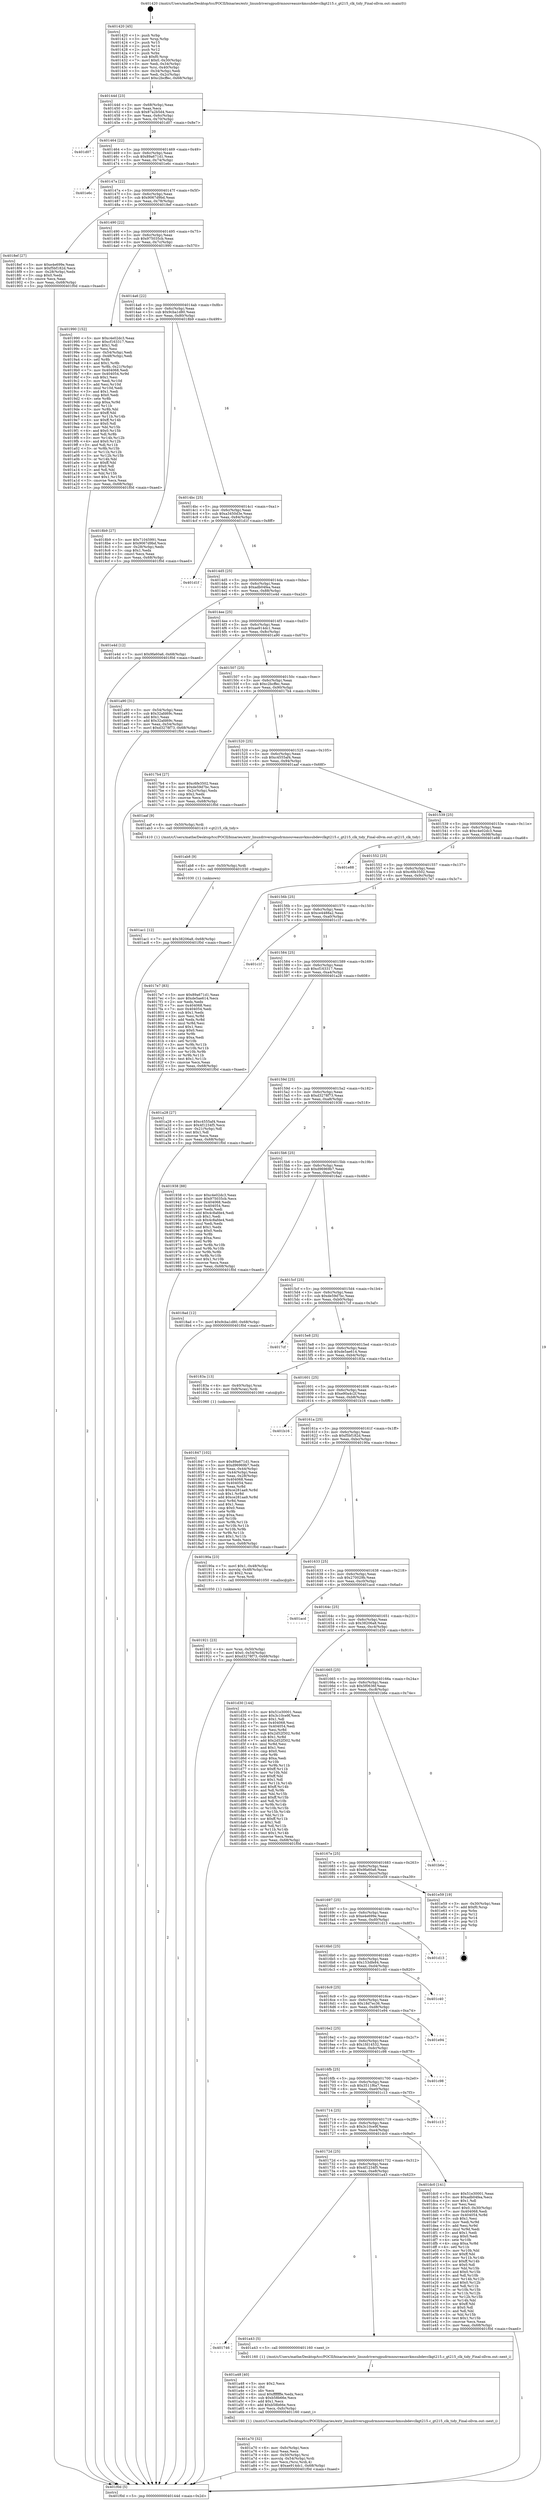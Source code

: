 digraph "0x401420" {
  label = "0x401420 (/mnt/c/Users/mathe/Desktop/tcc/POCII/binaries/extr_linuxdriversgpudrmnouveaunvkmsubdevclkgt215.c_gt215_clk_tidy_Final-ollvm.out::main(0))"
  labelloc = "t"
  node[shape=record]

  Entry [label="",width=0.3,height=0.3,shape=circle,fillcolor=black,style=filled]
  "0x40144d" [label="{
     0x40144d [23]\l
     | [instrs]\l
     &nbsp;&nbsp;0x40144d \<+3\>: mov -0x68(%rbp),%eax\l
     &nbsp;&nbsp;0x401450 \<+2\>: mov %eax,%ecx\l
     &nbsp;&nbsp;0x401452 \<+6\>: sub $0x87a2b5d4,%ecx\l
     &nbsp;&nbsp;0x401458 \<+3\>: mov %eax,-0x6c(%rbp)\l
     &nbsp;&nbsp;0x40145b \<+3\>: mov %ecx,-0x70(%rbp)\l
     &nbsp;&nbsp;0x40145e \<+6\>: je 0000000000401d07 \<main+0x8e7\>\l
  }"]
  "0x401d07" [label="{
     0x401d07\l
  }", style=dashed]
  "0x401464" [label="{
     0x401464 [22]\l
     | [instrs]\l
     &nbsp;&nbsp;0x401464 \<+5\>: jmp 0000000000401469 \<main+0x49\>\l
     &nbsp;&nbsp;0x401469 \<+3\>: mov -0x6c(%rbp),%eax\l
     &nbsp;&nbsp;0x40146c \<+5\>: sub $0x89a671d1,%eax\l
     &nbsp;&nbsp;0x401471 \<+3\>: mov %eax,-0x74(%rbp)\l
     &nbsp;&nbsp;0x401474 \<+6\>: je 0000000000401e6c \<main+0xa4c\>\l
  }"]
  Exit [label="",width=0.3,height=0.3,shape=circle,fillcolor=black,style=filled,peripheries=2]
  "0x401e6c" [label="{
     0x401e6c\l
  }", style=dashed]
  "0x40147a" [label="{
     0x40147a [22]\l
     | [instrs]\l
     &nbsp;&nbsp;0x40147a \<+5\>: jmp 000000000040147f \<main+0x5f\>\l
     &nbsp;&nbsp;0x40147f \<+3\>: mov -0x6c(%rbp),%eax\l
     &nbsp;&nbsp;0x401482 \<+5\>: sub $0x9067d9bd,%eax\l
     &nbsp;&nbsp;0x401487 \<+3\>: mov %eax,-0x78(%rbp)\l
     &nbsp;&nbsp;0x40148a \<+6\>: je 00000000004018ef \<main+0x4cf\>\l
  }"]
  "0x401ac1" [label="{
     0x401ac1 [12]\l
     | [instrs]\l
     &nbsp;&nbsp;0x401ac1 \<+7\>: movl $0x38206a8,-0x68(%rbp)\l
     &nbsp;&nbsp;0x401ac8 \<+5\>: jmp 0000000000401f0d \<main+0xaed\>\l
  }"]
  "0x4018ef" [label="{
     0x4018ef [27]\l
     | [instrs]\l
     &nbsp;&nbsp;0x4018ef \<+5\>: mov $0xe4e699e,%eax\l
     &nbsp;&nbsp;0x4018f4 \<+5\>: mov $0xf5bf182d,%ecx\l
     &nbsp;&nbsp;0x4018f9 \<+3\>: mov -0x28(%rbp),%edx\l
     &nbsp;&nbsp;0x4018fc \<+3\>: cmp $0x0,%edx\l
     &nbsp;&nbsp;0x4018ff \<+3\>: cmove %ecx,%eax\l
     &nbsp;&nbsp;0x401902 \<+3\>: mov %eax,-0x68(%rbp)\l
     &nbsp;&nbsp;0x401905 \<+5\>: jmp 0000000000401f0d \<main+0xaed\>\l
  }"]
  "0x401490" [label="{
     0x401490 [22]\l
     | [instrs]\l
     &nbsp;&nbsp;0x401490 \<+5\>: jmp 0000000000401495 \<main+0x75\>\l
     &nbsp;&nbsp;0x401495 \<+3\>: mov -0x6c(%rbp),%eax\l
     &nbsp;&nbsp;0x401498 \<+5\>: sub $0x975035cb,%eax\l
     &nbsp;&nbsp;0x40149d \<+3\>: mov %eax,-0x7c(%rbp)\l
     &nbsp;&nbsp;0x4014a0 \<+6\>: je 0000000000401990 \<main+0x570\>\l
  }"]
  "0x401ab8" [label="{
     0x401ab8 [9]\l
     | [instrs]\l
     &nbsp;&nbsp;0x401ab8 \<+4\>: mov -0x50(%rbp),%rdi\l
     &nbsp;&nbsp;0x401abc \<+5\>: call 0000000000401030 \<free@plt\>\l
     | [calls]\l
     &nbsp;&nbsp;0x401030 \{1\} (unknown)\l
  }"]
  "0x401990" [label="{
     0x401990 [152]\l
     | [instrs]\l
     &nbsp;&nbsp;0x401990 \<+5\>: mov $0xc4e02dc3,%eax\l
     &nbsp;&nbsp;0x401995 \<+5\>: mov $0xcf163317,%ecx\l
     &nbsp;&nbsp;0x40199a \<+2\>: mov $0x1,%dl\l
     &nbsp;&nbsp;0x40199c \<+2\>: xor %esi,%esi\l
     &nbsp;&nbsp;0x40199e \<+3\>: mov -0x54(%rbp),%edi\l
     &nbsp;&nbsp;0x4019a1 \<+3\>: cmp -0x48(%rbp),%edi\l
     &nbsp;&nbsp;0x4019a4 \<+4\>: setl %r8b\l
     &nbsp;&nbsp;0x4019a8 \<+4\>: and $0x1,%r8b\l
     &nbsp;&nbsp;0x4019ac \<+4\>: mov %r8b,-0x21(%rbp)\l
     &nbsp;&nbsp;0x4019b0 \<+7\>: mov 0x404068,%edi\l
     &nbsp;&nbsp;0x4019b7 \<+8\>: mov 0x404054,%r9d\l
     &nbsp;&nbsp;0x4019bf \<+3\>: sub $0x1,%esi\l
     &nbsp;&nbsp;0x4019c2 \<+3\>: mov %edi,%r10d\l
     &nbsp;&nbsp;0x4019c5 \<+3\>: add %esi,%r10d\l
     &nbsp;&nbsp;0x4019c8 \<+4\>: imul %r10d,%edi\l
     &nbsp;&nbsp;0x4019cc \<+3\>: and $0x1,%edi\l
     &nbsp;&nbsp;0x4019cf \<+3\>: cmp $0x0,%edi\l
     &nbsp;&nbsp;0x4019d2 \<+4\>: sete %r8b\l
     &nbsp;&nbsp;0x4019d6 \<+4\>: cmp $0xa,%r9d\l
     &nbsp;&nbsp;0x4019da \<+4\>: setl %r11b\l
     &nbsp;&nbsp;0x4019de \<+3\>: mov %r8b,%bl\l
     &nbsp;&nbsp;0x4019e1 \<+3\>: xor $0xff,%bl\l
     &nbsp;&nbsp;0x4019e4 \<+3\>: mov %r11b,%r14b\l
     &nbsp;&nbsp;0x4019e7 \<+4\>: xor $0xff,%r14b\l
     &nbsp;&nbsp;0x4019eb \<+3\>: xor $0x0,%dl\l
     &nbsp;&nbsp;0x4019ee \<+3\>: mov %bl,%r15b\l
     &nbsp;&nbsp;0x4019f1 \<+4\>: and $0x0,%r15b\l
     &nbsp;&nbsp;0x4019f5 \<+3\>: and %dl,%r8b\l
     &nbsp;&nbsp;0x4019f8 \<+3\>: mov %r14b,%r12b\l
     &nbsp;&nbsp;0x4019fb \<+4\>: and $0x0,%r12b\l
     &nbsp;&nbsp;0x4019ff \<+3\>: and %dl,%r11b\l
     &nbsp;&nbsp;0x401a02 \<+3\>: or %r8b,%r15b\l
     &nbsp;&nbsp;0x401a05 \<+3\>: or %r11b,%r12b\l
     &nbsp;&nbsp;0x401a08 \<+3\>: xor %r12b,%r15b\l
     &nbsp;&nbsp;0x401a0b \<+3\>: or %r14b,%bl\l
     &nbsp;&nbsp;0x401a0e \<+3\>: xor $0xff,%bl\l
     &nbsp;&nbsp;0x401a11 \<+3\>: or $0x0,%dl\l
     &nbsp;&nbsp;0x401a14 \<+2\>: and %dl,%bl\l
     &nbsp;&nbsp;0x401a16 \<+3\>: or %bl,%r15b\l
     &nbsp;&nbsp;0x401a19 \<+4\>: test $0x1,%r15b\l
     &nbsp;&nbsp;0x401a1d \<+3\>: cmovne %ecx,%eax\l
     &nbsp;&nbsp;0x401a20 \<+3\>: mov %eax,-0x68(%rbp)\l
     &nbsp;&nbsp;0x401a23 \<+5\>: jmp 0000000000401f0d \<main+0xaed\>\l
  }"]
  "0x4014a6" [label="{
     0x4014a6 [22]\l
     | [instrs]\l
     &nbsp;&nbsp;0x4014a6 \<+5\>: jmp 00000000004014ab \<main+0x8b\>\l
     &nbsp;&nbsp;0x4014ab \<+3\>: mov -0x6c(%rbp),%eax\l
     &nbsp;&nbsp;0x4014ae \<+5\>: sub $0x9cba1d80,%eax\l
     &nbsp;&nbsp;0x4014b3 \<+3\>: mov %eax,-0x80(%rbp)\l
     &nbsp;&nbsp;0x4014b6 \<+6\>: je 00000000004018b9 \<main+0x499\>\l
  }"]
  "0x401a70" [label="{
     0x401a70 [32]\l
     | [instrs]\l
     &nbsp;&nbsp;0x401a70 \<+6\>: mov -0xfc(%rbp),%ecx\l
     &nbsp;&nbsp;0x401a76 \<+3\>: imul %eax,%ecx\l
     &nbsp;&nbsp;0x401a79 \<+4\>: mov -0x50(%rbp),%rsi\l
     &nbsp;&nbsp;0x401a7d \<+4\>: movslq -0x54(%rbp),%rdi\l
     &nbsp;&nbsp;0x401a81 \<+3\>: mov %ecx,(%rsi,%rdi,4)\l
     &nbsp;&nbsp;0x401a84 \<+7\>: movl $0xae914dc1,-0x68(%rbp)\l
     &nbsp;&nbsp;0x401a8b \<+5\>: jmp 0000000000401f0d \<main+0xaed\>\l
  }"]
  "0x4018b9" [label="{
     0x4018b9 [27]\l
     | [instrs]\l
     &nbsp;&nbsp;0x4018b9 \<+5\>: mov $0x71045991,%eax\l
     &nbsp;&nbsp;0x4018be \<+5\>: mov $0x9067d9bd,%ecx\l
     &nbsp;&nbsp;0x4018c3 \<+3\>: mov -0x28(%rbp),%edx\l
     &nbsp;&nbsp;0x4018c6 \<+3\>: cmp $0x1,%edx\l
     &nbsp;&nbsp;0x4018c9 \<+3\>: cmovl %ecx,%eax\l
     &nbsp;&nbsp;0x4018cc \<+3\>: mov %eax,-0x68(%rbp)\l
     &nbsp;&nbsp;0x4018cf \<+5\>: jmp 0000000000401f0d \<main+0xaed\>\l
  }"]
  "0x4014bc" [label="{
     0x4014bc [25]\l
     | [instrs]\l
     &nbsp;&nbsp;0x4014bc \<+5\>: jmp 00000000004014c1 \<main+0xa1\>\l
     &nbsp;&nbsp;0x4014c1 \<+3\>: mov -0x6c(%rbp),%eax\l
     &nbsp;&nbsp;0x4014c4 \<+5\>: sub $0xa3450d3e,%eax\l
     &nbsp;&nbsp;0x4014c9 \<+6\>: mov %eax,-0x84(%rbp)\l
     &nbsp;&nbsp;0x4014cf \<+6\>: je 0000000000401d1f \<main+0x8ff\>\l
  }"]
  "0x401a48" [label="{
     0x401a48 [40]\l
     | [instrs]\l
     &nbsp;&nbsp;0x401a48 \<+5\>: mov $0x2,%ecx\l
     &nbsp;&nbsp;0x401a4d \<+1\>: cltd\l
     &nbsp;&nbsp;0x401a4e \<+2\>: idiv %ecx\l
     &nbsp;&nbsp;0x401a50 \<+6\>: imul $0xfffffffe,%edx,%ecx\l
     &nbsp;&nbsp;0x401a56 \<+6\>: sub $0xb58b66e,%ecx\l
     &nbsp;&nbsp;0x401a5c \<+3\>: add $0x1,%ecx\l
     &nbsp;&nbsp;0x401a5f \<+6\>: add $0xb58b66e,%ecx\l
     &nbsp;&nbsp;0x401a65 \<+6\>: mov %ecx,-0xfc(%rbp)\l
     &nbsp;&nbsp;0x401a6b \<+5\>: call 0000000000401160 \<next_i\>\l
     | [calls]\l
     &nbsp;&nbsp;0x401160 \{1\} (/mnt/c/Users/mathe/Desktop/tcc/POCII/binaries/extr_linuxdriversgpudrmnouveaunvkmsubdevclkgt215.c_gt215_clk_tidy_Final-ollvm.out::next_i)\l
  }"]
  "0x401d1f" [label="{
     0x401d1f\l
  }", style=dashed]
  "0x4014d5" [label="{
     0x4014d5 [25]\l
     | [instrs]\l
     &nbsp;&nbsp;0x4014d5 \<+5\>: jmp 00000000004014da \<main+0xba\>\l
     &nbsp;&nbsp;0x4014da \<+3\>: mov -0x6c(%rbp),%eax\l
     &nbsp;&nbsp;0x4014dd \<+5\>: sub $0xadb04fea,%eax\l
     &nbsp;&nbsp;0x4014e2 \<+6\>: mov %eax,-0x88(%rbp)\l
     &nbsp;&nbsp;0x4014e8 \<+6\>: je 0000000000401e4d \<main+0xa2d\>\l
  }"]
  "0x401746" [label="{
     0x401746\l
  }", style=dashed]
  "0x401e4d" [label="{
     0x401e4d [12]\l
     | [instrs]\l
     &nbsp;&nbsp;0x401e4d \<+7\>: movl $0x9fa60a6,-0x68(%rbp)\l
     &nbsp;&nbsp;0x401e54 \<+5\>: jmp 0000000000401f0d \<main+0xaed\>\l
  }"]
  "0x4014ee" [label="{
     0x4014ee [25]\l
     | [instrs]\l
     &nbsp;&nbsp;0x4014ee \<+5\>: jmp 00000000004014f3 \<main+0xd3\>\l
     &nbsp;&nbsp;0x4014f3 \<+3\>: mov -0x6c(%rbp),%eax\l
     &nbsp;&nbsp;0x4014f6 \<+5\>: sub $0xae914dc1,%eax\l
     &nbsp;&nbsp;0x4014fb \<+6\>: mov %eax,-0x8c(%rbp)\l
     &nbsp;&nbsp;0x401501 \<+6\>: je 0000000000401a90 \<main+0x670\>\l
  }"]
  "0x401a43" [label="{
     0x401a43 [5]\l
     | [instrs]\l
     &nbsp;&nbsp;0x401a43 \<+5\>: call 0000000000401160 \<next_i\>\l
     | [calls]\l
     &nbsp;&nbsp;0x401160 \{1\} (/mnt/c/Users/mathe/Desktop/tcc/POCII/binaries/extr_linuxdriversgpudrmnouveaunvkmsubdevclkgt215.c_gt215_clk_tidy_Final-ollvm.out::next_i)\l
  }"]
  "0x401a90" [label="{
     0x401a90 [31]\l
     | [instrs]\l
     &nbsp;&nbsp;0x401a90 \<+3\>: mov -0x54(%rbp),%eax\l
     &nbsp;&nbsp;0x401a93 \<+5\>: sub $0x32afd69c,%eax\l
     &nbsp;&nbsp;0x401a98 \<+3\>: add $0x1,%eax\l
     &nbsp;&nbsp;0x401a9b \<+5\>: add $0x32afd69c,%eax\l
     &nbsp;&nbsp;0x401aa0 \<+3\>: mov %eax,-0x54(%rbp)\l
     &nbsp;&nbsp;0x401aa3 \<+7\>: movl $0xd3278f73,-0x68(%rbp)\l
     &nbsp;&nbsp;0x401aaa \<+5\>: jmp 0000000000401f0d \<main+0xaed\>\l
  }"]
  "0x401507" [label="{
     0x401507 [25]\l
     | [instrs]\l
     &nbsp;&nbsp;0x401507 \<+5\>: jmp 000000000040150c \<main+0xec\>\l
     &nbsp;&nbsp;0x40150c \<+3\>: mov -0x6c(%rbp),%eax\l
     &nbsp;&nbsp;0x40150f \<+5\>: sub $0xc2bcffec,%eax\l
     &nbsp;&nbsp;0x401514 \<+6\>: mov %eax,-0x90(%rbp)\l
     &nbsp;&nbsp;0x40151a \<+6\>: je 00000000004017b4 \<main+0x394\>\l
  }"]
  "0x40172d" [label="{
     0x40172d [25]\l
     | [instrs]\l
     &nbsp;&nbsp;0x40172d \<+5\>: jmp 0000000000401732 \<main+0x312\>\l
     &nbsp;&nbsp;0x401732 \<+3\>: mov -0x6c(%rbp),%eax\l
     &nbsp;&nbsp;0x401735 \<+5\>: sub $0x4f1234f5,%eax\l
     &nbsp;&nbsp;0x40173a \<+6\>: mov %eax,-0xe8(%rbp)\l
     &nbsp;&nbsp;0x401740 \<+6\>: je 0000000000401a43 \<main+0x623\>\l
  }"]
  "0x4017b4" [label="{
     0x4017b4 [27]\l
     | [instrs]\l
     &nbsp;&nbsp;0x4017b4 \<+5\>: mov $0xc6fe3502,%eax\l
     &nbsp;&nbsp;0x4017b9 \<+5\>: mov $0xde59d7bc,%ecx\l
     &nbsp;&nbsp;0x4017be \<+3\>: mov -0x2c(%rbp),%edx\l
     &nbsp;&nbsp;0x4017c1 \<+3\>: cmp $0x2,%edx\l
     &nbsp;&nbsp;0x4017c4 \<+3\>: cmovne %ecx,%eax\l
     &nbsp;&nbsp;0x4017c7 \<+3\>: mov %eax,-0x68(%rbp)\l
     &nbsp;&nbsp;0x4017ca \<+5\>: jmp 0000000000401f0d \<main+0xaed\>\l
  }"]
  "0x401520" [label="{
     0x401520 [25]\l
     | [instrs]\l
     &nbsp;&nbsp;0x401520 \<+5\>: jmp 0000000000401525 \<main+0x105\>\l
     &nbsp;&nbsp;0x401525 \<+3\>: mov -0x6c(%rbp),%eax\l
     &nbsp;&nbsp;0x401528 \<+5\>: sub $0xc4555af4,%eax\l
     &nbsp;&nbsp;0x40152d \<+6\>: mov %eax,-0x94(%rbp)\l
     &nbsp;&nbsp;0x401533 \<+6\>: je 0000000000401aaf \<main+0x68f\>\l
  }"]
  "0x401f0d" [label="{
     0x401f0d [5]\l
     | [instrs]\l
     &nbsp;&nbsp;0x401f0d \<+5\>: jmp 000000000040144d \<main+0x2d\>\l
  }"]
  "0x401420" [label="{
     0x401420 [45]\l
     | [instrs]\l
     &nbsp;&nbsp;0x401420 \<+1\>: push %rbp\l
     &nbsp;&nbsp;0x401421 \<+3\>: mov %rsp,%rbp\l
     &nbsp;&nbsp;0x401424 \<+2\>: push %r15\l
     &nbsp;&nbsp;0x401426 \<+2\>: push %r14\l
     &nbsp;&nbsp;0x401428 \<+2\>: push %r12\l
     &nbsp;&nbsp;0x40142a \<+1\>: push %rbx\l
     &nbsp;&nbsp;0x40142b \<+7\>: sub $0xf0,%rsp\l
     &nbsp;&nbsp;0x401432 \<+7\>: movl $0x0,-0x30(%rbp)\l
     &nbsp;&nbsp;0x401439 \<+3\>: mov %edi,-0x34(%rbp)\l
     &nbsp;&nbsp;0x40143c \<+4\>: mov %rsi,-0x40(%rbp)\l
     &nbsp;&nbsp;0x401440 \<+3\>: mov -0x34(%rbp),%edi\l
     &nbsp;&nbsp;0x401443 \<+3\>: mov %edi,-0x2c(%rbp)\l
     &nbsp;&nbsp;0x401446 \<+7\>: movl $0xc2bcffec,-0x68(%rbp)\l
  }"]
  "0x401dc0" [label="{
     0x401dc0 [141]\l
     | [instrs]\l
     &nbsp;&nbsp;0x401dc0 \<+5\>: mov $0x51e30001,%eax\l
     &nbsp;&nbsp;0x401dc5 \<+5\>: mov $0xadb04fea,%ecx\l
     &nbsp;&nbsp;0x401dca \<+2\>: mov $0x1,%dl\l
     &nbsp;&nbsp;0x401dcc \<+2\>: xor %esi,%esi\l
     &nbsp;&nbsp;0x401dce \<+7\>: movl $0x0,-0x30(%rbp)\l
     &nbsp;&nbsp;0x401dd5 \<+7\>: mov 0x404068,%edi\l
     &nbsp;&nbsp;0x401ddc \<+8\>: mov 0x404054,%r8d\l
     &nbsp;&nbsp;0x401de4 \<+3\>: sub $0x1,%esi\l
     &nbsp;&nbsp;0x401de7 \<+3\>: mov %edi,%r9d\l
     &nbsp;&nbsp;0x401dea \<+3\>: add %esi,%r9d\l
     &nbsp;&nbsp;0x401ded \<+4\>: imul %r9d,%edi\l
     &nbsp;&nbsp;0x401df1 \<+3\>: and $0x1,%edi\l
     &nbsp;&nbsp;0x401df4 \<+3\>: cmp $0x0,%edi\l
     &nbsp;&nbsp;0x401df7 \<+4\>: sete %r10b\l
     &nbsp;&nbsp;0x401dfb \<+4\>: cmp $0xa,%r8d\l
     &nbsp;&nbsp;0x401dff \<+4\>: setl %r11b\l
     &nbsp;&nbsp;0x401e03 \<+3\>: mov %r10b,%bl\l
     &nbsp;&nbsp;0x401e06 \<+3\>: xor $0xff,%bl\l
     &nbsp;&nbsp;0x401e09 \<+3\>: mov %r11b,%r14b\l
     &nbsp;&nbsp;0x401e0c \<+4\>: xor $0xff,%r14b\l
     &nbsp;&nbsp;0x401e10 \<+3\>: xor $0x0,%dl\l
     &nbsp;&nbsp;0x401e13 \<+3\>: mov %bl,%r15b\l
     &nbsp;&nbsp;0x401e16 \<+4\>: and $0x0,%r15b\l
     &nbsp;&nbsp;0x401e1a \<+3\>: and %dl,%r10b\l
     &nbsp;&nbsp;0x401e1d \<+3\>: mov %r14b,%r12b\l
     &nbsp;&nbsp;0x401e20 \<+4\>: and $0x0,%r12b\l
     &nbsp;&nbsp;0x401e24 \<+3\>: and %dl,%r11b\l
     &nbsp;&nbsp;0x401e27 \<+3\>: or %r10b,%r15b\l
     &nbsp;&nbsp;0x401e2a \<+3\>: or %r11b,%r12b\l
     &nbsp;&nbsp;0x401e2d \<+3\>: xor %r12b,%r15b\l
     &nbsp;&nbsp;0x401e30 \<+3\>: or %r14b,%bl\l
     &nbsp;&nbsp;0x401e33 \<+3\>: xor $0xff,%bl\l
     &nbsp;&nbsp;0x401e36 \<+3\>: or $0x0,%dl\l
     &nbsp;&nbsp;0x401e39 \<+2\>: and %dl,%bl\l
     &nbsp;&nbsp;0x401e3b \<+3\>: or %bl,%r15b\l
     &nbsp;&nbsp;0x401e3e \<+4\>: test $0x1,%r15b\l
     &nbsp;&nbsp;0x401e42 \<+3\>: cmovne %ecx,%eax\l
     &nbsp;&nbsp;0x401e45 \<+3\>: mov %eax,-0x68(%rbp)\l
     &nbsp;&nbsp;0x401e48 \<+5\>: jmp 0000000000401f0d \<main+0xaed\>\l
  }"]
  "0x401aaf" [label="{
     0x401aaf [9]\l
     | [instrs]\l
     &nbsp;&nbsp;0x401aaf \<+4\>: mov -0x50(%rbp),%rdi\l
     &nbsp;&nbsp;0x401ab3 \<+5\>: call 0000000000401410 \<gt215_clk_tidy\>\l
     | [calls]\l
     &nbsp;&nbsp;0x401410 \{1\} (/mnt/c/Users/mathe/Desktop/tcc/POCII/binaries/extr_linuxdriversgpudrmnouveaunvkmsubdevclkgt215.c_gt215_clk_tidy_Final-ollvm.out::gt215_clk_tidy)\l
  }"]
  "0x401539" [label="{
     0x401539 [25]\l
     | [instrs]\l
     &nbsp;&nbsp;0x401539 \<+5\>: jmp 000000000040153e \<main+0x11e\>\l
     &nbsp;&nbsp;0x40153e \<+3\>: mov -0x6c(%rbp),%eax\l
     &nbsp;&nbsp;0x401541 \<+5\>: sub $0xc4e02dc3,%eax\l
     &nbsp;&nbsp;0x401546 \<+6\>: mov %eax,-0x98(%rbp)\l
     &nbsp;&nbsp;0x40154c \<+6\>: je 0000000000401e88 \<main+0xa68\>\l
  }"]
  "0x401714" [label="{
     0x401714 [25]\l
     | [instrs]\l
     &nbsp;&nbsp;0x401714 \<+5\>: jmp 0000000000401719 \<main+0x2f9\>\l
     &nbsp;&nbsp;0x401719 \<+3\>: mov -0x6c(%rbp),%eax\l
     &nbsp;&nbsp;0x40171c \<+5\>: sub $0x3c10ce9f,%eax\l
     &nbsp;&nbsp;0x401721 \<+6\>: mov %eax,-0xe4(%rbp)\l
     &nbsp;&nbsp;0x401727 \<+6\>: je 0000000000401dc0 \<main+0x9a0\>\l
  }"]
  "0x401e88" [label="{
     0x401e88\l
  }", style=dashed]
  "0x401552" [label="{
     0x401552 [25]\l
     | [instrs]\l
     &nbsp;&nbsp;0x401552 \<+5\>: jmp 0000000000401557 \<main+0x137\>\l
     &nbsp;&nbsp;0x401557 \<+3\>: mov -0x6c(%rbp),%eax\l
     &nbsp;&nbsp;0x40155a \<+5\>: sub $0xc6fe3502,%eax\l
     &nbsp;&nbsp;0x40155f \<+6\>: mov %eax,-0x9c(%rbp)\l
     &nbsp;&nbsp;0x401565 \<+6\>: je 00000000004017e7 \<main+0x3c7\>\l
  }"]
  "0x401c13" [label="{
     0x401c13\l
  }", style=dashed]
  "0x4017e7" [label="{
     0x4017e7 [83]\l
     | [instrs]\l
     &nbsp;&nbsp;0x4017e7 \<+5\>: mov $0x89a671d1,%eax\l
     &nbsp;&nbsp;0x4017ec \<+5\>: mov $0xde5ae614,%ecx\l
     &nbsp;&nbsp;0x4017f1 \<+2\>: xor %edx,%edx\l
     &nbsp;&nbsp;0x4017f3 \<+7\>: mov 0x404068,%esi\l
     &nbsp;&nbsp;0x4017fa \<+7\>: mov 0x404054,%edi\l
     &nbsp;&nbsp;0x401801 \<+3\>: sub $0x1,%edx\l
     &nbsp;&nbsp;0x401804 \<+3\>: mov %esi,%r8d\l
     &nbsp;&nbsp;0x401807 \<+3\>: add %edx,%r8d\l
     &nbsp;&nbsp;0x40180a \<+4\>: imul %r8d,%esi\l
     &nbsp;&nbsp;0x40180e \<+3\>: and $0x1,%esi\l
     &nbsp;&nbsp;0x401811 \<+3\>: cmp $0x0,%esi\l
     &nbsp;&nbsp;0x401814 \<+4\>: sete %r9b\l
     &nbsp;&nbsp;0x401818 \<+3\>: cmp $0xa,%edi\l
     &nbsp;&nbsp;0x40181b \<+4\>: setl %r10b\l
     &nbsp;&nbsp;0x40181f \<+3\>: mov %r9b,%r11b\l
     &nbsp;&nbsp;0x401822 \<+3\>: and %r10b,%r11b\l
     &nbsp;&nbsp;0x401825 \<+3\>: xor %r10b,%r9b\l
     &nbsp;&nbsp;0x401828 \<+3\>: or %r9b,%r11b\l
     &nbsp;&nbsp;0x40182b \<+4\>: test $0x1,%r11b\l
     &nbsp;&nbsp;0x40182f \<+3\>: cmovne %ecx,%eax\l
     &nbsp;&nbsp;0x401832 \<+3\>: mov %eax,-0x68(%rbp)\l
     &nbsp;&nbsp;0x401835 \<+5\>: jmp 0000000000401f0d \<main+0xaed\>\l
  }"]
  "0x40156b" [label="{
     0x40156b [25]\l
     | [instrs]\l
     &nbsp;&nbsp;0x40156b \<+5\>: jmp 0000000000401570 \<main+0x150\>\l
     &nbsp;&nbsp;0x401570 \<+3\>: mov -0x6c(%rbp),%eax\l
     &nbsp;&nbsp;0x401573 \<+5\>: sub $0xce4488a2,%eax\l
     &nbsp;&nbsp;0x401578 \<+6\>: mov %eax,-0xa0(%rbp)\l
     &nbsp;&nbsp;0x40157e \<+6\>: je 0000000000401c1f \<main+0x7ff\>\l
  }"]
  "0x4016fb" [label="{
     0x4016fb [25]\l
     | [instrs]\l
     &nbsp;&nbsp;0x4016fb \<+5\>: jmp 0000000000401700 \<main+0x2e0\>\l
     &nbsp;&nbsp;0x401700 \<+3\>: mov -0x6c(%rbp),%eax\l
     &nbsp;&nbsp;0x401703 \<+5\>: sub $0x3511f6a7,%eax\l
     &nbsp;&nbsp;0x401708 \<+6\>: mov %eax,-0xe0(%rbp)\l
     &nbsp;&nbsp;0x40170e \<+6\>: je 0000000000401c13 \<main+0x7f3\>\l
  }"]
  "0x401c1f" [label="{
     0x401c1f\l
  }", style=dashed]
  "0x401584" [label="{
     0x401584 [25]\l
     | [instrs]\l
     &nbsp;&nbsp;0x401584 \<+5\>: jmp 0000000000401589 \<main+0x169\>\l
     &nbsp;&nbsp;0x401589 \<+3\>: mov -0x6c(%rbp),%eax\l
     &nbsp;&nbsp;0x40158c \<+5\>: sub $0xcf163317,%eax\l
     &nbsp;&nbsp;0x401591 \<+6\>: mov %eax,-0xa4(%rbp)\l
     &nbsp;&nbsp;0x401597 \<+6\>: je 0000000000401a28 \<main+0x608\>\l
  }"]
  "0x401c98" [label="{
     0x401c98\l
  }", style=dashed]
  "0x401a28" [label="{
     0x401a28 [27]\l
     | [instrs]\l
     &nbsp;&nbsp;0x401a28 \<+5\>: mov $0xc4555af4,%eax\l
     &nbsp;&nbsp;0x401a2d \<+5\>: mov $0x4f1234f5,%ecx\l
     &nbsp;&nbsp;0x401a32 \<+3\>: mov -0x21(%rbp),%dl\l
     &nbsp;&nbsp;0x401a35 \<+3\>: test $0x1,%dl\l
     &nbsp;&nbsp;0x401a38 \<+3\>: cmovne %ecx,%eax\l
     &nbsp;&nbsp;0x401a3b \<+3\>: mov %eax,-0x68(%rbp)\l
     &nbsp;&nbsp;0x401a3e \<+5\>: jmp 0000000000401f0d \<main+0xaed\>\l
  }"]
  "0x40159d" [label="{
     0x40159d [25]\l
     | [instrs]\l
     &nbsp;&nbsp;0x40159d \<+5\>: jmp 00000000004015a2 \<main+0x182\>\l
     &nbsp;&nbsp;0x4015a2 \<+3\>: mov -0x6c(%rbp),%eax\l
     &nbsp;&nbsp;0x4015a5 \<+5\>: sub $0xd3278f73,%eax\l
     &nbsp;&nbsp;0x4015aa \<+6\>: mov %eax,-0xa8(%rbp)\l
     &nbsp;&nbsp;0x4015b0 \<+6\>: je 0000000000401938 \<main+0x518\>\l
  }"]
  "0x4016e2" [label="{
     0x4016e2 [25]\l
     | [instrs]\l
     &nbsp;&nbsp;0x4016e2 \<+5\>: jmp 00000000004016e7 \<main+0x2c7\>\l
     &nbsp;&nbsp;0x4016e7 \<+3\>: mov -0x6c(%rbp),%eax\l
     &nbsp;&nbsp;0x4016ea \<+5\>: sub $0x1fd14532,%eax\l
     &nbsp;&nbsp;0x4016ef \<+6\>: mov %eax,-0xdc(%rbp)\l
     &nbsp;&nbsp;0x4016f5 \<+6\>: je 0000000000401c98 \<main+0x878\>\l
  }"]
  "0x401938" [label="{
     0x401938 [88]\l
     | [instrs]\l
     &nbsp;&nbsp;0x401938 \<+5\>: mov $0xc4e02dc3,%eax\l
     &nbsp;&nbsp;0x40193d \<+5\>: mov $0x975035cb,%ecx\l
     &nbsp;&nbsp;0x401942 \<+7\>: mov 0x404068,%edx\l
     &nbsp;&nbsp;0x401949 \<+7\>: mov 0x404054,%esi\l
     &nbsp;&nbsp;0x401950 \<+2\>: mov %edx,%edi\l
     &nbsp;&nbsp;0x401952 \<+6\>: add $0x4c8afde4,%edi\l
     &nbsp;&nbsp;0x401958 \<+3\>: sub $0x1,%edi\l
     &nbsp;&nbsp;0x40195b \<+6\>: sub $0x4c8afde4,%edi\l
     &nbsp;&nbsp;0x401961 \<+3\>: imul %edi,%edx\l
     &nbsp;&nbsp;0x401964 \<+3\>: and $0x1,%edx\l
     &nbsp;&nbsp;0x401967 \<+3\>: cmp $0x0,%edx\l
     &nbsp;&nbsp;0x40196a \<+4\>: sete %r8b\l
     &nbsp;&nbsp;0x40196e \<+3\>: cmp $0xa,%esi\l
     &nbsp;&nbsp;0x401971 \<+4\>: setl %r9b\l
     &nbsp;&nbsp;0x401975 \<+3\>: mov %r8b,%r10b\l
     &nbsp;&nbsp;0x401978 \<+3\>: and %r9b,%r10b\l
     &nbsp;&nbsp;0x40197b \<+3\>: xor %r9b,%r8b\l
     &nbsp;&nbsp;0x40197e \<+3\>: or %r8b,%r10b\l
     &nbsp;&nbsp;0x401981 \<+4\>: test $0x1,%r10b\l
     &nbsp;&nbsp;0x401985 \<+3\>: cmovne %ecx,%eax\l
     &nbsp;&nbsp;0x401988 \<+3\>: mov %eax,-0x68(%rbp)\l
     &nbsp;&nbsp;0x40198b \<+5\>: jmp 0000000000401f0d \<main+0xaed\>\l
  }"]
  "0x4015b6" [label="{
     0x4015b6 [25]\l
     | [instrs]\l
     &nbsp;&nbsp;0x4015b6 \<+5\>: jmp 00000000004015bb \<main+0x19b\>\l
     &nbsp;&nbsp;0x4015bb \<+3\>: mov -0x6c(%rbp),%eax\l
     &nbsp;&nbsp;0x4015be \<+5\>: sub $0xd96969b7,%eax\l
     &nbsp;&nbsp;0x4015c3 \<+6\>: mov %eax,-0xac(%rbp)\l
     &nbsp;&nbsp;0x4015c9 \<+6\>: je 00000000004018ad \<main+0x48d\>\l
  }"]
  "0x401e94" [label="{
     0x401e94\l
  }", style=dashed]
  "0x4018ad" [label="{
     0x4018ad [12]\l
     | [instrs]\l
     &nbsp;&nbsp;0x4018ad \<+7\>: movl $0x9cba1d80,-0x68(%rbp)\l
     &nbsp;&nbsp;0x4018b4 \<+5\>: jmp 0000000000401f0d \<main+0xaed\>\l
  }"]
  "0x4015cf" [label="{
     0x4015cf [25]\l
     | [instrs]\l
     &nbsp;&nbsp;0x4015cf \<+5\>: jmp 00000000004015d4 \<main+0x1b4\>\l
     &nbsp;&nbsp;0x4015d4 \<+3\>: mov -0x6c(%rbp),%eax\l
     &nbsp;&nbsp;0x4015d7 \<+5\>: sub $0xde59d7bc,%eax\l
     &nbsp;&nbsp;0x4015dc \<+6\>: mov %eax,-0xb0(%rbp)\l
     &nbsp;&nbsp;0x4015e2 \<+6\>: je 00000000004017cf \<main+0x3af\>\l
  }"]
  "0x4016c9" [label="{
     0x4016c9 [25]\l
     | [instrs]\l
     &nbsp;&nbsp;0x4016c9 \<+5\>: jmp 00000000004016ce \<main+0x2ae\>\l
     &nbsp;&nbsp;0x4016ce \<+3\>: mov -0x6c(%rbp),%eax\l
     &nbsp;&nbsp;0x4016d1 \<+5\>: sub $0x18d7ec36,%eax\l
     &nbsp;&nbsp;0x4016d6 \<+6\>: mov %eax,-0xd8(%rbp)\l
     &nbsp;&nbsp;0x4016dc \<+6\>: je 0000000000401e94 \<main+0xa74\>\l
  }"]
  "0x4017cf" [label="{
     0x4017cf\l
  }", style=dashed]
  "0x4015e8" [label="{
     0x4015e8 [25]\l
     | [instrs]\l
     &nbsp;&nbsp;0x4015e8 \<+5\>: jmp 00000000004015ed \<main+0x1cd\>\l
     &nbsp;&nbsp;0x4015ed \<+3\>: mov -0x6c(%rbp),%eax\l
     &nbsp;&nbsp;0x4015f0 \<+5\>: sub $0xde5ae614,%eax\l
     &nbsp;&nbsp;0x4015f5 \<+6\>: mov %eax,-0xb4(%rbp)\l
     &nbsp;&nbsp;0x4015fb \<+6\>: je 000000000040183a \<main+0x41a\>\l
  }"]
  "0x401c40" [label="{
     0x401c40\l
  }", style=dashed]
  "0x40183a" [label="{
     0x40183a [13]\l
     | [instrs]\l
     &nbsp;&nbsp;0x40183a \<+4\>: mov -0x40(%rbp),%rax\l
     &nbsp;&nbsp;0x40183e \<+4\>: mov 0x8(%rax),%rdi\l
     &nbsp;&nbsp;0x401842 \<+5\>: call 0000000000401060 \<atoi@plt\>\l
     | [calls]\l
     &nbsp;&nbsp;0x401060 \{1\} (unknown)\l
  }"]
  "0x401601" [label="{
     0x401601 [25]\l
     | [instrs]\l
     &nbsp;&nbsp;0x401601 \<+5\>: jmp 0000000000401606 \<main+0x1e6\>\l
     &nbsp;&nbsp;0x401606 \<+3\>: mov -0x6c(%rbp),%eax\l
     &nbsp;&nbsp;0x401609 \<+5\>: sub $0xe90a4c2f,%eax\l
     &nbsp;&nbsp;0x40160e \<+6\>: mov %eax,-0xb8(%rbp)\l
     &nbsp;&nbsp;0x401614 \<+6\>: je 0000000000401b16 \<main+0x6f6\>\l
  }"]
  "0x401847" [label="{
     0x401847 [102]\l
     | [instrs]\l
     &nbsp;&nbsp;0x401847 \<+5\>: mov $0x89a671d1,%ecx\l
     &nbsp;&nbsp;0x40184c \<+5\>: mov $0xd96969b7,%edx\l
     &nbsp;&nbsp;0x401851 \<+3\>: mov %eax,-0x44(%rbp)\l
     &nbsp;&nbsp;0x401854 \<+3\>: mov -0x44(%rbp),%eax\l
     &nbsp;&nbsp;0x401857 \<+3\>: mov %eax,-0x28(%rbp)\l
     &nbsp;&nbsp;0x40185a \<+7\>: mov 0x404068,%eax\l
     &nbsp;&nbsp;0x401861 \<+7\>: mov 0x404054,%esi\l
     &nbsp;&nbsp;0x401868 \<+3\>: mov %eax,%r8d\l
     &nbsp;&nbsp;0x40186b \<+7\>: sub $0xce281aa9,%r8d\l
     &nbsp;&nbsp;0x401872 \<+4\>: sub $0x1,%r8d\l
     &nbsp;&nbsp;0x401876 \<+7\>: add $0xce281aa9,%r8d\l
     &nbsp;&nbsp;0x40187d \<+4\>: imul %r8d,%eax\l
     &nbsp;&nbsp;0x401881 \<+3\>: and $0x1,%eax\l
     &nbsp;&nbsp;0x401884 \<+3\>: cmp $0x0,%eax\l
     &nbsp;&nbsp;0x401887 \<+4\>: sete %r9b\l
     &nbsp;&nbsp;0x40188b \<+3\>: cmp $0xa,%esi\l
     &nbsp;&nbsp;0x40188e \<+4\>: setl %r10b\l
     &nbsp;&nbsp;0x401892 \<+3\>: mov %r9b,%r11b\l
     &nbsp;&nbsp;0x401895 \<+3\>: and %r10b,%r11b\l
     &nbsp;&nbsp;0x401898 \<+3\>: xor %r10b,%r9b\l
     &nbsp;&nbsp;0x40189b \<+3\>: or %r9b,%r11b\l
     &nbsp;&nbsp;0x40189e \<+4\>: test $0x1,%r11b\l
     &nbsp;&nbsp;0x4018a2 \<+3\>: cmovne %edx,%ecx\l
     &nbsp;&nbsp;0x4018a5 \<+3\>: mov %ecx,-0x68(%rbp)\l
     &nbsp;&nbsp;0x4018a8 \<+5\>: jmp 0000000000401f0d \<main+0xaed\>\l
  }"]
  "0x4016b0" [label="{
     0x4016b0 [25]\l
     | [instrs]\l
     &nbsp;&nbsp;0x4016b0 \<+5\>: jmp 00000000004016b5 \<main+0x295\>\l
     &nbsp;&nbsp;0x4016b5 \<+3\>: mov -0x6c(%rbp),%eax\l
     &nbsp;&nbsp;0x4016b8 \<+5\>: sub $0x153dfe84,%eax\l
     &nbsp;&nbsp;0x4016bd \<+6\>: mov %eax,-0xd4(%rbp)\l
     &nbsp;&nbsp;0x4016c3 \<+6\>: je 0000000000401c40 \<main+0x820\>\l
  }"]
  "0x401b16" [label="{
     0x401b16\l
  }", style=dashed]
  "0x40161a" [label="{
     0x40161a [25]\l
     | [instrs]\l
     &nbsp;&nbsp;0x40161a \<+5\>: jmp 000000000040161f \<main+0x1ff\>\l
     &nbsp;&nbsp;0x40161f \<+3\>: mov -0x6c(%rbp),%eax\l
     &nbsp;&nbsp;0x401622 \<+5\>: sub $0xf5bf182d,%eax\l
     &nbsp;&nbsp;0x401627 \<+6\>: mov %eax,-0xbc(%rbp)\l
     &nbsp;&nbsp;0x40162d \<+6\>: je 000000000040190a \<main+0x4ea\>\l
  }"]
  "0x401d13" [label="{
     0x401d13\l
  }", style=dashed]
  "0x40190a" [label="{
     0x40190a [23]\l
     | [instrs]\l
     &nbsp;&nbsp;0x40190a \<+7\>: movl $0x1,-0x48(%rbp)\l
     &nbsp;&nbsp;0x401911 \<+4\>: movslq -0x48(%rbp),%rax\l
     &nbsp;&nbsp;0x401915 \<+4\>: shl $0x2,%rax\l
     &nbsp;&nbsp;0x401919 \<+3\>: mov %rax,%rdi\l
     &nbsp;&nbsp;0x40191c \<+5\>: call 0000000000401050 \<malloc@plt\>\l
     | [calls]\l
     &nbsp;&nbsp;0x401050 \{1\} (unknown)\l
  }"]
  "0x401633" [label="{
     0x401633 [25]\l
     | [instrs]\l
     &nbsp;&nbsp;0x401633 \<+5\>: jmp 0000000000401638 \<main+0x218\>\l
     &nbsp;&nbsp;0x401638 \<+3\>: mov -0x6c(%rbp),%eax\l
     &nbsp;&nbsp;0x40163b \<+5\>: sub $0x270029b,%eax\l
     &nbsp;&nbsp;0x401640 \<+6\>: mov %eax,-0xc0(%rbp)\l
     &nbsp;&nbsp;0x401646 \<+6\>: je 0000000000401acd \<main+0x6ad\>\l
  }"]
  "0x401921" [label="{
     0x401921 [23]\l
     | [instrs]\l
     &nbsp;&nbsp;0x401921 \<+4\>: mov %rax,-0x50(%rbp)\l
     &nbsp;&nbsp;0x401925 \<+7\>: movl $0x0,-0x54(%rbp)\l
     &nbsp;&nbsp;0x40192c \<+7\>: movl $0xd3278f73,-0x68(%rbp)\l
     &nbsp;&nbsp;0x401933 \<+5\>: jmp 0000000000401f0d \<main+0xaed\>\l
  }"]
  "0x401697" [label="{
     0x401697 [25]\l
     | [instrs]\l
     &nbsp;&nbsp;0x401697 \<+5\>: jmp 000000000040169c \<main+0x27c\>\l
     &nbsp;&nbsp;0x40169c \<+3\>: mov -0x6c(%rbp),%eax\l
     &nbsp;&nbsp;0x40169f \<+5\>: sub $0xe4e699e,%eax\l
     &nbsp;&nbsp;0x4016a4 \<+6\>: mov %eax,-0xd0(%rbp)\l
     &nbsp;&nbsp;0x4016aa \<+6\>: je 0000000000401d13 \<main+0x8f3\>\l
  }"]
  "0x401acd" [label="{
     0x401acd\l
  }", style=dashed]
  "0x40164c" [label="{
     0x40164c [25]\l
     | [instrs]\l
     &nbsp;&nbsp;0x40164c \<+5\>: jmp 0000000000401651 \<main+0x231\>\l
     &nbsp;&nbsp;0x401651 \<+3\>: mov -0x6c(%rbp),%eax\l
     &nbsp;&nbsp;0x401654 \<+5\>: sub $0x38206a8,%eax\l
     &nbsp;&nbsp;0x401659 \<+6\>: mov %eax,-0xc4(%rbp)\l
     &nbsp;&nbsp;0x40165f \<+6\>: je 0000000000401d30 \<main+0x910\>\l
  }"]
  "0x401e59" [label="{
     0x401e59 [19]\l
     | [instrs]\l
     &nbsp;&nbsp;0x401e59 \<+3\>: mov -0x30(%rbp),%eax\l
     &nbsp;&nbsp;0x401e5c \<+7\>: add $0xf0,%rsp\l
     &nbsp;&nbsp;0x401e63 \<+1\>: pop %rbx\l
     &nbsp;&nbsp;0x401e64 \<+2\>: pop %r12\l
     &nbsp;&nbsp;0x401e66 \<+2\>: pop %r14\l
     &nbsp;&nbsp;0x401e68 \<+2\>: pop %r15\l
     &nbsp;&nbsp;0x401e6a \<+1\>: pop %rbp\l
     &nbsp;&nbsp;0x401e6b \<+1\>: ret\l
  }"]
  "0x401d30" [label="{
     0x401d30 [144]\l
     | [instrs]\l
     &nbsp;&nbsp;0x401d30 \<+5\>: mov $0x51e30001,%eax\l
     &nbsp;&nbsp;0x401d35 \<+5\>: mov $0x3c10ce9f,%ecx\l
     &nbsp;&nbsp;0x401d3a \<+2\>: mov $0x1,%dl\l
     &nbsp;&nbsp;0x401d3c \<+7\>: mov 0x404068,%esi\l
     &nbsp;&nbsp;0x401d43 \<+7\>: mov 0x404054,%edi\l
     &nbsp;&nbsp;0x401d4a \<+3\>: mov %esi,%r8d\l
     &nbsp;&nbsp;0x401d4d \<+7\>: sub $0x2d52f302,%r8d\l
     &nbsp;&nbsp;0x401d54 \<+4\>: sub $0x1,%r8d\l
     &nbsp;&nbsp;0x401d58 \<+7\>: add $0x2d52f302,%r8d\l
     &nbsp;&nbsp;0x401d5f \<+4\>: imul %r8d,%esi\l
     &nbsp;&nbsp;0x401d63 \<+3\>: and $0x1,%esi\l
     &nbsp;&nbsp;0x401d66 \<+3\>: cmp $0x0,%esi\l
     &nbsp;&nbsp;0x401d69 \<+4\>: sete %r9b\l
     &nbsp;&nbsp;0x401d6d \<+3\>: cmp $0xa,%edi\l
     &nbsp;&nbsp;0x401d70 \<+4\>: setl %r10b\l
     &nbsp;&nbsp;0x401d74 \<+3\>: mov %r9b,%r11b\l
     &nbsp;&nbsp;0x401d77 \<+4\>: xor $0xff,%r11b\l
     &nbsp;&nbsp;0x401d7b \<+3\>: mov %r10b,%bl\l
     &nbsp;&nbsp;0x401d7e \<+3\>: xor $0xff,%bl\l
     &nbsp;&nbsp;0x401d81 \<+3\>: xor $0x1,%dl\l
     &nbsp;&nbsp;0x401d84 \<+3\>: mov %r11b,%r14b\l
     &nbsp;&nbsp;0x401d87 \<+4\>: and $0xff,%r14b\l
     &nbsp;&nbsp;0x401d8b \<+3\>: and %dl,%r9b\l
     &nbsp;&nbsp;0x401d8e \<+3\>: mov %bl,%r15b\l
     &nbsp;&nbsp;0x401d91 \<+4\>: and $0xff,%r15b\l
     &nbsp;&nbsp;0x401d95 \<+3\>: and %dl,%r10b\l
     &nbsp;&nbsp;0x401d98 \<+3\>: or %r9b,%r14b\l
     &nbsp;&nbsp;0x401d9b \<+3\>: or %r10b,%r15b\l
     &nbsp;&nbsp;0x401d9e \<+3\>: xor %r15b,%r14b\l
     &nbsp;&nbsp;0x401da1 \<+3\>: or %bl,%r11b\l
     &nbsp;&nbsp;0x401da4 \<+4\>: xor $0xff,%r11b\l
     &nbsp;&nbsp;0x401da8 \<+3\>: or $0x1,%dl\l
     &nbsp;&nbsp;0x401dab \<+3\>: and %dl,%r11b\l
     &nbsp;&nbsp;0x401dae \<+3\>: or %r11b,%r14b\l
     &nbsp;&nbsp;0x401db1 \<+4\>: test $0x1,%r14b\l
     &nbsp;&nbsp;0x401db5 \<+3\>: cmovne %ecx,%eax\l
     &nbsp;&nbsp;0x401db8 \<+3\>: mov %eax,-0x68(%rbp)\l
     &nbsp;&nbsp;0x401dbb \<+5\>: jmp 0000000000401f0d \<main+0xaed\>\l
  }"]
  "0x401665" [label="{
     0x401665 [25]\l
     | [instrs]\l
     &nbsp;&nbsp;0x401665 \<+5\>: jmp 000000000040166a \<main+0x24a\>\l
     &nbsp;&nbsp;0x40166a \<+3\>: mov -0x6c(%rbp),%eax\l
     &nbsp;&nbsp;0x40166d \<+5\>: sub $0x5f0636f,%eax\l
     &nbsp;&nbsp;0x401672 \<+6\>: mov %eax,-0xc8(%rbp)\l
     &nbsp;&nbsp;0x401678 \<+6\>: je 0000000000401b6e \<main+0x74e\>\l
  }"]
  "0x40167e" [label="{
     0x40167e [25]\l
     | [instrs]\l
     &nbsp;&nbsp;0x40167e \<+5\>: jmp 0000000000401683 \<main+0x263\>\l
     &nbsp;&nbsp;0x401683 \<+3\>: mov -0x6c(%rbp),%eax\l
     &nbsp;&nbsp;0x401686 \<+5\>: sub $0x9fa60a6,%eax\l
     &nbsp;&nbsp;0x40168b \<+6\>: mov %eax,-0xcc(%rbp)\l
     &nbsp;&nbsp;0x401691 \<+6\>: je 0000000000401e59 \<main+0xa39\>\l
  }"]
  "0x401b6e" [label="{
     0x401b6e\l
  }", style=dashed]
  Entry -> "0x401420" [label=" 1"]
  "0x40144d" -> "0x401d07" [label=" 0"]
  "0x40144d" -> "0x401464" [label=" 20"]
  "0x401e59" -> Exit [label=" 1"]
  "0x401464" -> "0x401e6c" [label=" 0"]
  "0x401464" -> "0x40147a" [label=" 20"]
  "0x401e4d" -> "0x401f0d" [label=" 1"]
  "0x40147a" -> "0x4018ef" [label=" 1"]
  "0x40147a" -> "0x401490" [label=" 19"]
  "0x401dc0" -> "0x401f0d" [label=" 1"]
  "0x401490" -> "0x401990" [label=" 2"]
  "0x401490" -> "0x4014a6" [label=" 17"]
  "0x401d30" -> "0x401f0d" [label=" 1"]
  "0x4014a6" -> "0x4018b9" [label=" 1"]
  "0x4014a6" -> "0x4014bc" [label=" 16"]
  "0x401ac1" -> "0x401f0d" [label=" 1"]
  "0x4014bc" -> "0x401d1f" [label=" 0"]
  "0x4014bc" -> "0x4014d5" [label=" 16"]
  "0x401ab8" -> "0x401ac1" [label=" 1"]
  "0x4014d5" -> "0x401e4d" [label=" 1"]
  "0x4014d5" -> "0x4014ee" [label=" 15"]
  "0x401aaf" -> "0x401ab8" [label=" 1"]
  "0x4014ee" -> "0x401a90" [label=" 1"]
  "0x4014ee" -> "0x401507" [label=" 14"]
  "0x401a90" -> "0x401f0d" [label=" 1"]
  "0x401507" -> "0x4017b4" [label=" 1"]
  "0x401507" -> "0x401520" [label=" 13"]
  "0x4017b4" -> "0x401f0d" [label=" 1"]
  "0x401420" -> "0x40144d" [label=" 1"]
  "0x401f0d" -> "0x40144d" [label=" 19"]
  "0x401a48" -> "0x401a70" [label=" 1"]
  "0x401520" -> "0x401aaf" [label=" 1"]
  "0x401520" -> "0x401539" [label=" 12"]
  "0x401a43" -> "0x401a48" [label=" 1"]
  "0x401539" -> "0x401e88" [label=" 0"]
  "0x401539" -> "0x401552" [label=" 12"]
  "0x40172d" -> "0x401a43" [label=" 1"]
  "0x401552" -> "0x4017e7" [label=" 1"]
  "0x401552" -> "0x40156b" [label=" 11"]
  "0x4017e7" -> "0x401f0d" [label=" 1"]
  "0x401a70" -> "0x401f0d" [label=" 1"]
  "0x40156b" -> "0x401c1f" [label=" 0"]
  "0x40156b" -> "0x401584" [label=" 11"]
  "0x401714" -> "0x401dc0" [label=" 1"]
  "0x401584" -> "0x401a28" [label=" 2"]
  "0x401584" -> "0x40159d" [label=" 9"]
  "0x40172d" -> "0x401746" [label=" 0"]
  "0x40159d" -> "0x401938" [label=" 2"]
  "0x40159d" -> "0x4015b6" [label=" 7"]
  "0x4016fb" -> "0x401c13" [label=" 0"]
  "0x4015b6" -> "0x4018ad" [label=" 1"]
  "0x4015b6" -> "0x4015cf" [label=" 6"]
  "0x401714" -> "0x40172d" [label=" 1"]
  "0x4015cf" -> "0x4017cf" [label=" 0"]
  "0x4015cf" -> "0x4015e8" [label=" 6"]
  "0x4016e2" -> "0x401c98" [label=" 0"]
  "0x4015e8" -> "0x40183a" [label=" 1"]
  "0x4015e8" -> "0x401601" [label=" 5"]
  "0x40183a" -> "0x401847" [label=" 1"]
  "0x401847" -> "0x401f0d" [label=" 1"]
  "0x4018ad" -> "0x401f0d" [label=" 1"]
  "0x4018b9" -> "0x401f0d" [label=" 1"]
  "0x4018ef" -> "0x401f0d" [label=" 1"]
  "0x4016fb" -> "0x401714" [label=" 2"]
  "0x401601" -> "0x401b16" [label=" 0"]
  "0x401601" -> "0x40161a" [label=" 5"]
  "0x4016c9" -> "0x401e94" [label=" 0"]
  "0x40161a" -> "0x40190a" [label=" 1"]
  "0x40161a" -> "0x401633" [label=" 4"]
  "0x40190a" -> "0x401921" [label=" 1"]
  "0x401921" -> "0x401f0d" [label=" 1"]
  "0x401938" -> "0x401f0d" [label=" 2"]
  "0x401990" -> "0x401f0d" [label=" 2"]
  "0x401a28" -> "0x401f0d" [label=" 2"]
  "0x4016e2" -> "0x4016fb" [label=" 2"]
  "0x401633" -> "0x401acd" [label=" 0"]
  "0x401633" -> "0x40164c" [label=" 4"]
  "0x4016b0" -> "0x401c40" [label=" 0"]
  "0x40164c" -> "0x401d30" [label=" 1"]
  "0x40164c" -> "0x401665" [label=" 3"]
  "0x4016c9" -> "0x4016e2" [label=" 2"]
  "0x401665" -> "0x401b6e" [label=" 0"]
  "0x401665" -> "0x40167e" [label=" 3"]
  "0x401697" -> "0x4016b0" [label=" 2"]
  "0x40167e" -> "0x401e59" [label=" 1"]
  "0x40167e" -> "0x401697" [label=" 2"]
  "0x4016b0" -> "0x4016c9" [label=" 2"]
  "0x401697" -> "0x401d13" [label=" 0"]
}
